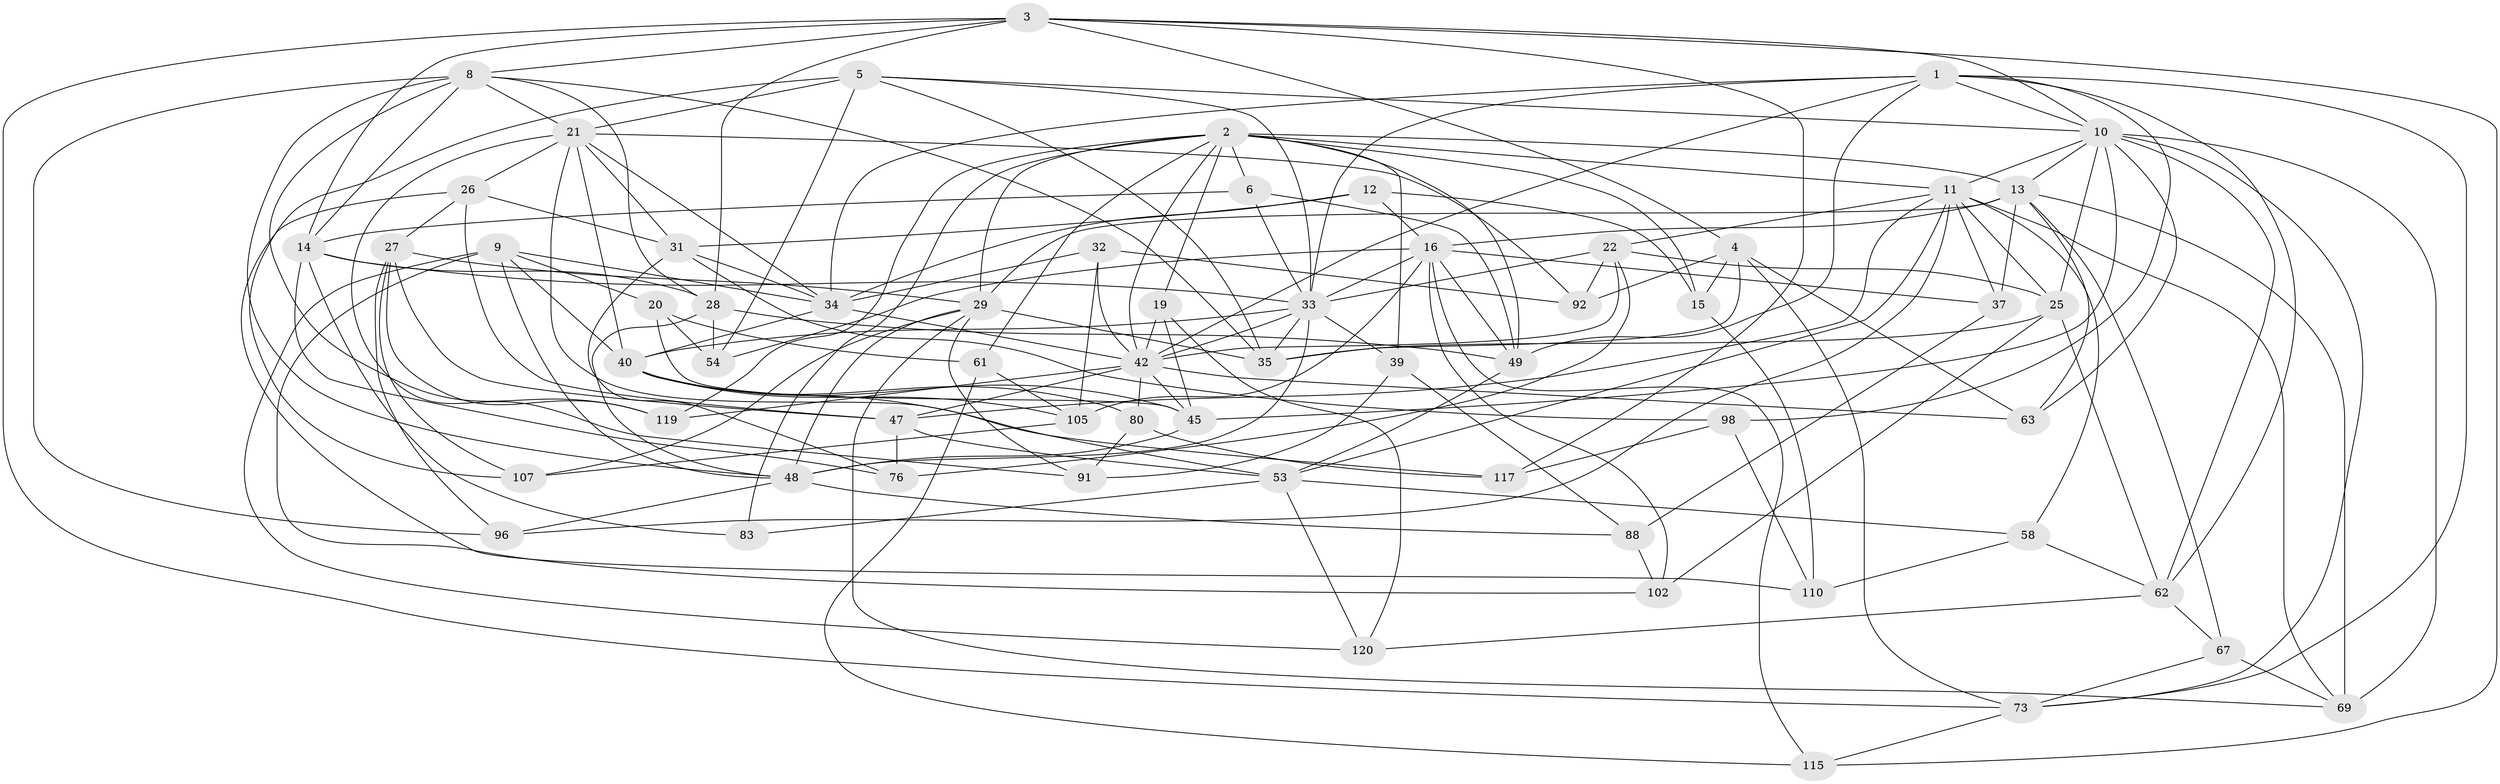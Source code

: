 // original degree distribution, {4: 1.0}
// Generated by graph-tools (version 1.1) at 2025/16/03/09/25 04:16:34]
// undirected, 62 vertices, 181 edges
graph export_dot {
graph [start="1"]
  node [color=gray90,style=filled];
  1 [super="+93+43"];
  2 [super="+36+18"];
  3 [super="+7+78"];
  4 [super="+51"];
  5 [super="+86"];
  6;
  8 [super="+57"];
  9 [super="+17"];
  10 [super="+23+66"];
  11 [super="+64"];
  12;
  13 [super="+30+46"];
  14 [super="+75+108"];
  15;
  16 [super="+55+121+38"];
  19;
  20;
  21 [super="+52+60"];
  22 [super="+24"];
  25 [super="+81"];
  26 [super="+71"];
  27 [super="+90"];
  28 [super="+44"];
  29 [super="+116+94"];
  31 [super="+122"];
  32;
  33 [super="+74+79"];
  34 [super="+68+82"];
  35 [super="+77"];
  37;
  39;
  40 [super="+84+101"];
  42 [super="+50+56"];
  45 [super="+65"];
  47 [super="+111"];
  48 [super="+100+87"];
  49 [super="+85"];
  53 [super="+103+89"];
  54;
  58;
  61;
  62 [super="+72"];
  63;
  67;
  69 [super="+113"];
  73 [super="+123"];
  76;
  80;
  83;
  88;
  91;
  92;
  96;
  98;
  102;
  105 [super="+109"];
  107;
  110;
  115;
  117;
  119;
  120;
  1 -- 62;
  1 -- 33;
  1 -- 10;
  1 -- 98;
  1 -- 49;
  1 -- 34;
  1 -- 73;
  1 -- 42;
  2 -- 119;
  2 -- 19;
  2 -- 11;
  2 -- 13;
  2 -- 49;
  2 -- 6;
  2 -- 39;
  2 -- 42;
  2 -- 15;
  2 -- 83;
  2 -- 61;
  2 -- 29;
  3 -- 115;
  3 -- 73;
  3 -- 8;
  3 -- 14;
  3 -- 10;
  3 -- 117;
  3 -- 28;
  3 -- 4;
  4 -- 92;
  4 -- 63;
  4 -- 15;
  4 -- 73;
  4 -- 35;
  5 -- 33;
  5 -- 107;
  5 -- 54;
  5 -- 35;
  5 -- 10;
  5 -- 21;
  6 -- 49;
  6 -- 14;
  6 -- 33;
  8 -- 119;
  8 -- 48;
  8 -- 96;
  8 -- 35;
  8 -- 28;
  8 -- 14;
  8 -- 21;
  9 -- 102;
  9 -- 20;
  9 -- 120;
  9 -- 40;
  9 -- 48;
  9 -- 34;
  10 -- 45;
  10 -- 69 [weight=2];
  10 -- 73;
  10 -- 62;
  10 -- 25;
  10 -- 63;
  10 -- 11;
  10 -- 13;
  11 -- 22;
  11 -- 96;
  11 -- 58;
  11 -- 37;
  11 -- 53;
  11 -- 25;
  11 -- 47;
  11 -- 69;
  12 -- 15;
  12 -- 16;
  12 -- 31;
  12 -- 34;
  13 -- 69;
  13 -- 37;
  13 -- 63;
  13 -- 67;
  13 -- 29;
  13 -- 16;
  14 -- 83;
  14 -- 33 [weight=2];
  14 -- 76;
  14 -- 28;
  15 -- 110;
  16 -- 105 [weight=2];
  16 -- 54;
  16 -- 49;
  16 -- 102;
  16 -- 33;
  16 -- 115;
  16 -- 37;
  19 -- 45;
  19 -- 120;
  19 -- 42;
  20 -- 54;
  20 -- 61;
  20 -- 45;
  21 -- 26 [weight=2];
  21 -- 40;
  21 -- 117;
  21 -- 91;
  21 -- 31;
  21 -- 34;
  21 -- 92;
  22 -- 25;
  22 -- 33;
  22 -- 92;
  22 -- 76;
  22 -- 42;
  25 -- 62;
  25 -- 35;
  25 -- 102;
  26 -- 110;
  26 -- 27;
  26 -- 31;
  26 -- 47;
  27 -- 47;
  27 -- 119;
  27 -- 96;
  27 -- 107;
  27 -- 29;
  28 -- 48;
  28 -- 49;
  28 -- 54;
  29 -- 107;
  29 -- 35;
  29 -- 48;
  29 -- 91;
  29 -- 69;
  31 -- 34;
  31 -- 98;
  31 -- 76;
  32 -- 92;
  32 -- 42;
  32 -- 105;
  32 -- 34;
  33 -- 35;
  33 -- 48;
  33 -- 40;
  33 -- 39;
  33 -- 42;
  34 -- 42;
  34 -- 40;
  37 -- 88;
  39 -- 91;
  39 -- 88;
  40 -- 80;
  40 -- 53;
  40 -- 105;
  40 -- 45;
  42 -- 47;
  42 -- 80;
  42 -- 119;
  42 -- 45;
  42 -- 63;
  45 -- 48;
  47 -- 53;
  47 -- 76;
  48 -- 88;
  48 -- 96;
  49 -- 53;
  53 -- 83 [weight=2];
  53 -- 120;
  53 -- 58;
  58 -- 62;
  58 -- 110;
  61 -- 105;
  61 -- 115;
  62 -- 120;
  62 -- 67;
  67 -- 69;
  67 -- 73;
  73 -- 115;
  80 -- 117;
  80 -- 91;
  88 -- 102;
  98 -- 117;
  98 -- 110;
  105 -- 107;
}
